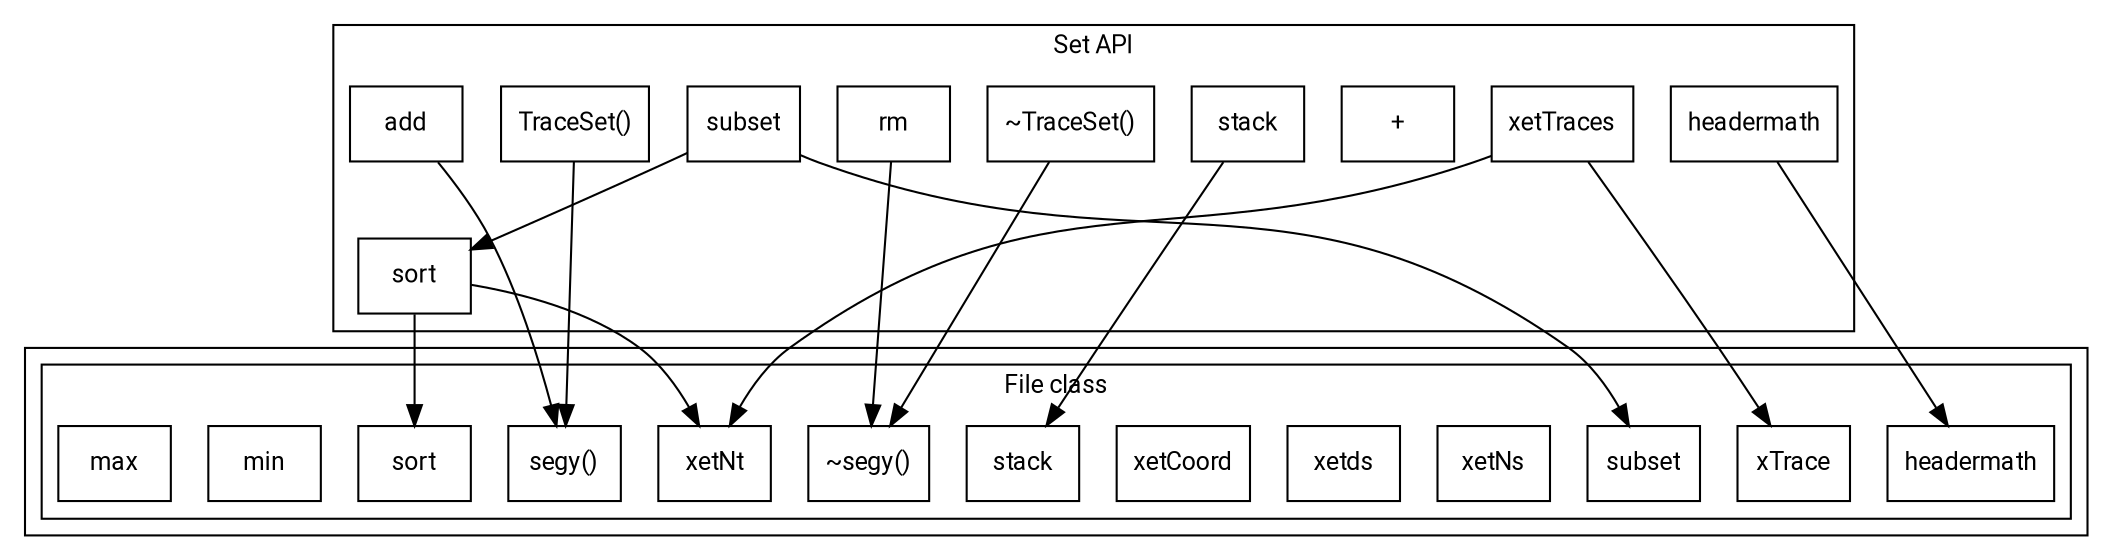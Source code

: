 digraph G
{
     fontname = "Roboto"
     fontsize = 12
     node
     [
         fontname = "Roboto"
         fontsize = 12
         shape = "record"
     ]
     edge
     [
         fontname = "Roboto"
         fontsize = 12
     ]

    subgraph clusterTrace
    {
        subgraph clusterFileClass
        {
            label = "File class"
            con [ label = "segy()" ]
            des [ label = "~segy()" ]

            subgraph ho
            {
                Nt [ label = "{xetNt}" ]
                Ns [ label = "{xetNs}" ]
                Ds [ label = "{xetds}" ]
            }
            subgraph do
            {
                Coord [ label = "{xetCoord}" ]
                ftrace [ label = "{xTrace}" ]
            }
            subgraph ops
            { 
                opsubset [ label = "{subset}" ]
                opsort [ label = "sort" ]
                opstack [ label = "stack" ]
                ophm [ label = "headermath" ]
                opmin [ label = "min" ]
                opmax [ label = "max" ]
            }
        }
    }
    subgraph clusterSet
    {
        label = "Set API"
        set [ label = "TraceSet()" ]
        dset [ label = "~TraceSet()" ]

        overloadplus [ label = "{+}" ]     //add set (overload)
//        overloadminus [ label = "{-}" ]    //Remove set (overload). Would you ever want this?

        subgraph sop
        {
            add [ label = "{add}" ]
            rm [ label = "{rm}" ]
            sort [ label = "sort" ]
            stack [ label = "stack" ]
            subset [ label = "{subset}" ]
            trace [ label = "xetTraces" ]
            hm [ label = "headermath" ]
        }
    }
//Constructors
    set -> con
//Destructors
    dset -> des 
//Add
    add -> con
//rm
    rm -> des
//sort
    sort -> opsort
    sort -> Nt
//stack
    stack -> opstack
//subset
    subset -> opsubset
    subset -> sort
//trace
    trace -> Nt
    trace -> ftrace
//hm
    hm -> ophm

    subgraph clusterExSeisPIOL
    {
        label = ""
    }


//Set overload
//    overloadplus -> add
}

